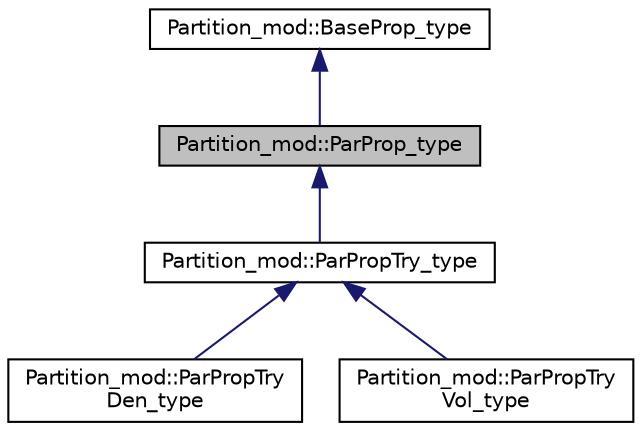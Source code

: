 digraph "Partition_mod::ParProp_type"
{
 // LATEX_PDF_SIZE
  edge [fontname="Helvetica",fontsize="10",labelfontname="Helvetica",labelfontsize="10"];
  node [fontname="Helvetica",fontsize="10",shape=record];
  Node1 [label="Partition_mod::ParProp_type",height=0.2,width=0.4,color="black", fillcolor="grey75", style="filled", fontcolor="black",tooltip="The base class for generating objects that hold partition properties at any given level of partitioni..."];
  Node2 -> Node1 [dir="back",color="midnightblue",fontsize="10",style="solid",fontname="Helvetica"];
  Node2 [label="Partition_mod::BaseProp_type",height=0.2,width=0.4,color="black", fillcolor="white", style="filled",URL="$structPartition__mod_1_1BaseProp__type.html",tooltip="Abstract class containing the basic properties of partitions that are common between the exploration ..."];
  Node1 -> Node3 [dir="back",color="midnightblue",fontsize="10",style="solid",fontname="Helvetica"];
  Node3 [label="Partition_mod::ParPropTry_type",height=0.2,width=0.4,color="black", fillcolor="white", style="filled",URL="$structPartition__mod_1_1ParPropTry__type.html",tooltip="The subclass for generating objects that hold partition properties at any given level of partitioning..."];
  Node3 -> Node4 [dir="back",color="midnightblue",fontsize="10",style="solid",fontname="Helvetica"];
  Node4 [label="Partition_mod::ParPropTry\lDen_type",height=0.2,width=0.4,color="black", fillcolor="white", style="filled",URL="$structPartition__mod_1_1ParPropTryDen__type.html",tooltip="The subclass for generating objects that hold partition properties at any given level of partitioning..."];
  Node3 -> Node5 [dir="back",color="midnightblue",fontsize="10",style="solid",fontname="Helvetica"];
  Node5 [label="Partition_mod::ParPropTry\lVol_type",height=0.2,width=0.4,color="black", fillcolor="white", style="filled",URL="$structPartition__mod_1_1ParPropTryVol__type.html",tooltip="The subclass for generating objects that hold partition properties at any given level of partitioning..."];
}
